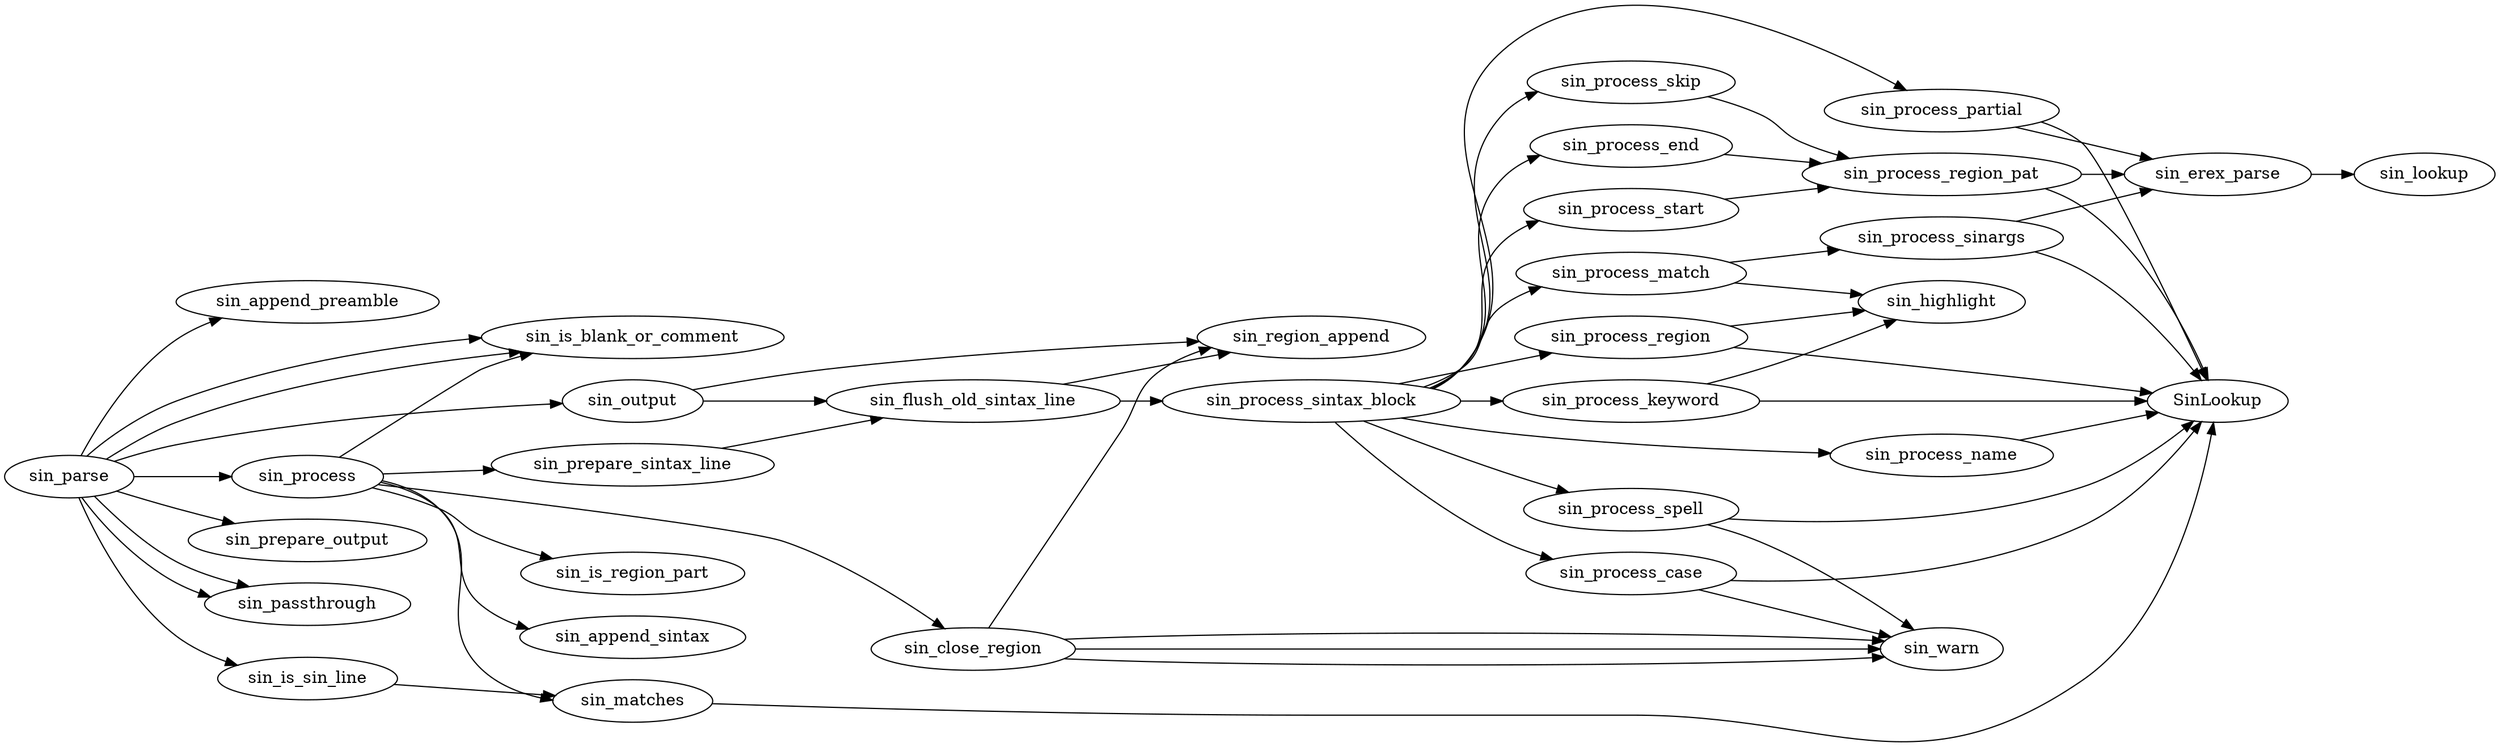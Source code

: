 digraph S {
  rankdir=LR
    SinLookup ;
    sin_append_sintax ;
    sin_append_preamble ;
    sin_close_region           ->  sin_warn;
    sin_close_region           ->  sin_warn;
    sin_close_region           ->  sin_warn;
    sin_close_region           ->  sin_region_append;
    sin_erex_parse             ->  sin_lookup;
    sin_flush_old_sintax_line  ->  sin_process_sintax_block;
    sin_flush_old_sintax_line  ->  sin_region_append;
    sin_highlight ;
    sin_is_blank_or_comment ;
    sin_is_region_part ;
    sin_is_sin_line            ->  sin_matches;
    sin_lookup ;
    sin_matches                ->  SinLookup;
    sin_output                 ->  sin_flush_old_sintax_line;
    sin_output                 ->  sin_region_append;
    sin_parse                  ->  sin_prepare_output;
    sin_parse                  ->  sin_is_blank_or_comment;
    sin_parse                  ->  sin_passthrough;
    sin_parse                  ->  sin_append_preamble;
    sin_parse                  ->  sin_is_blank_or_comment;
    sin_parse                  ->  sin_is_sin_line;
    sin_parse                  ->  sin_passthrough;
    sin_parse                  ->  sin_process;
    sin_parse                  ->  sin_output;
    sin_passthrough ;
    sin_prepare_output ;
    sin_prepare_sintax_line    ->  sin_flush_old_sintax_line;
    sin_process                ->  sin_prepare_sintax_line;
    sin_process                ->  sin_is_region_part;
    sin_process                ->  sin_close_region;
    sin_process                ->  sin_matches;
    sin_process                ->  sin_is_blank_or_comment;
    sin_process                ->  sin_append_sintax;
    sin_process_case           ->  SinLookup;
    sin_process_case           ->  sin_warn;
    sin_process_end            ->  sin_process_region_pat;
    sin_process_keyword        ->  SinLookup;
    sin_process_keyword        ->  sin_highlight;
    sin_process_match          ->  sin_process_sinargs;
    sin_process_match          ->  sin_highlight;
    sin_process_name           ->  SinLookup;
    sin_process_partial        ->  SinLookup;
    sin_process_partial        ->  sin_erex_parse;
    sin_process_region         ->  SinLookup;
    sin_process_region         ->  sin_highlight;
    sin_process_region_pat     ->  SinLookup;
    sin_process_region_pat     ->  sin_erex_parse;
    sin_process_sinargs        ->  SinLookup;
    sin_process_sinargs        ->  sin_erex_parse;
    sin_process_sintax_block   ->  sin_process_name;
    sin_process_sintax_block   ->  sin_process_case;
    sin_process_sintax_block   ->  sin_process_spell;
    sin_process_sintax_block   ->  sin_process_keyword;
    sin_process_sintax_block   ->  sin_process_partial;
    sin_process_sintax_block   ->  sin_process_match;
    sin_process_sintax_block   ->  sin_process_region;
    sin_process_sintax_block   ->  sin_process_start;
    sin_process_sintax_block   ->  sin_process_skip;
    sin_process_sintax_block   ->  sin_process_end;
    sin_process_skip           ->  sin_process_region_pat;
    sin_process_spell          ->  SinLookup;
    sin_process_spell          ->  sin_warn;
    sin_process_start          ->  sin_process_region_pat;
    sin_region_append ;
    sin_warn ;
    }

